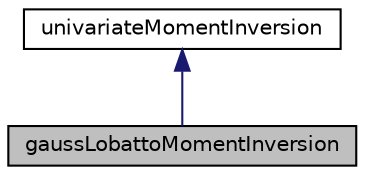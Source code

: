 digraph "gaussLobattoMomentInversion"
{
  bgcolor="transparent";
  edge [fontname="Helvetica",fontsize="10",labelfontname="Helvetica",labelfontsize="10"];
  node [fontname="Helvetica",fontsize="10",shape=record];
  Node2 [label="gaussLobattoMomentInversion",height=0.2,width=0.4,color="black", fillcolor="grey75", style="filled", fontcolor="black"];
  Node3 -> Node2 [dir="back",color="midnightblue",fontsize="10",style="solid",fontname="Helvetica"];
  Node3 [label="univariateMomentInversion",height=0.2,width=0.4,color="black",URL="$a02012.html",tooltip="Abstract class for univariate quadrature on a moment set. "];
}
